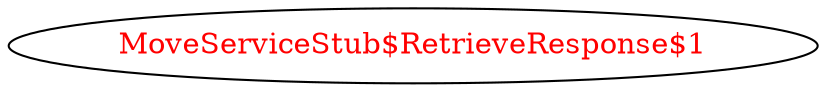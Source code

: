 digraph dependencyGraph {
 concentrate=true;
 ranksep="2.0";
 rankdir="LR"; 
 splines="ortho";
"MoveServiceStub$RetrieveResponse$1" [fontcolor="red"];
}